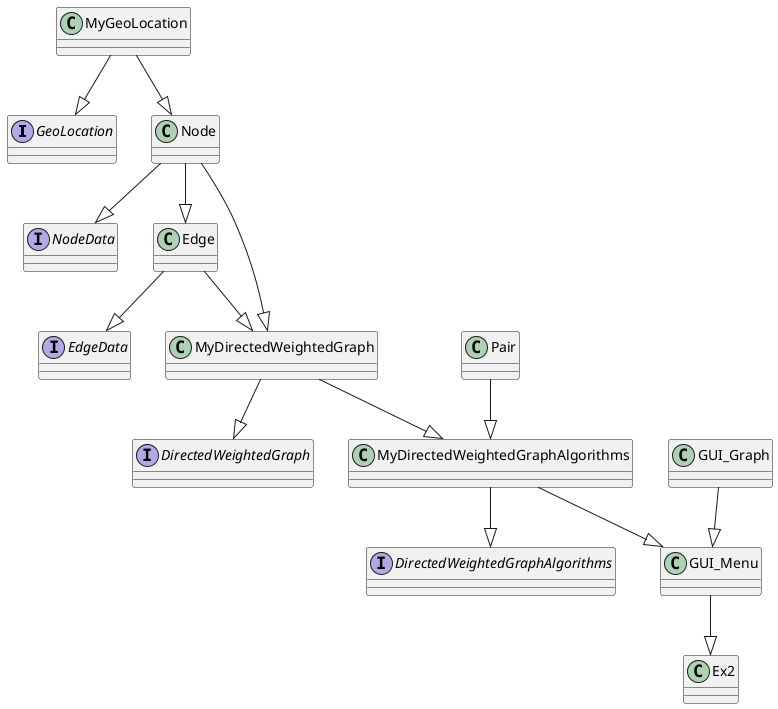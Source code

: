 @startuml

'https://plantuml.com/sequence-diagram

interface GeoLocation
{

}

class MyGeoLocation
{

}

interface NodeData
{

}

class Node
{

}

interface EdgeData
{

}

class Edge
{

}

interface DirectedWeightedGraph
{

}

class MyDirectedWeightedGraph
{

}

class Pair
{

}

interface DirectedWeightedGraphAlgorithms
{


}

class MyDirectedWeightedGraphAlgorithms
{


}

class GUI_Graph
{


}

class GUI_Menu
{

}

class Ex2
{

}

MyGeoLocation --|> GeoLocation
MyGeoLocation --|> Node
Node --|> NodeData
Node --|> Edge
Node --|> MyDirectedWeightedGraph
Edge --|> EdgeData
Edge --|> MyDirectedWeightedGraph
MyDirectedWeightedGraph --|> DirectedWeightedGraph
MyDirectedWeightedGraph --|> MyDirectedWeightedGraphAlgorithms
Pair --|> MyDirectedWeightedGraphAlgorithms
MyDirectedWeightedGraphAlgorithms --|> DirectedWeightedGraphAlgorithms
MyDirectedWeightedGraphAlgorithms --|> GUI_Menu
GUI_Graph --|> GUI_Menu
GUI_Menu --|> Ex2

@enduml
@enduml
